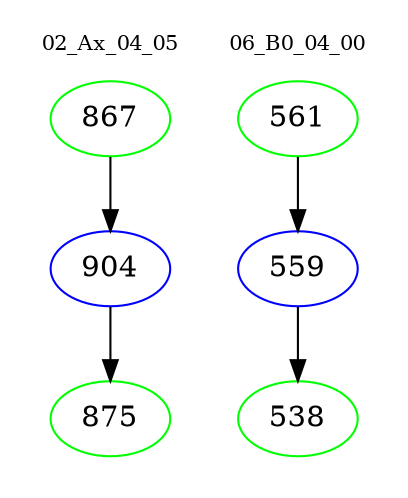 digraph{
subgraph cluster_0 {
color = white
label = "02_Ax_04_05";
fontsize=10;
T0_867 [label="867", color="green"]
T0_867 -> T0_904 [color="black"]
T0_904 [label="904", color="blue"]
T0_904 -> T0_875 [color="black"]
T0_875 [label="875", color="green"]
}
subgraph cluster_1 {
color = white
label = "06_B0_04_00";
fontsize=10;
T1_561 [label="561", color="green"]
T1_561 -> T1_559 [color="black"]
T1_559 [label="559", color="blue"]
T1_559 -> T1_538 [color="black"]
T1_538 [label="538", color="green"]
}
}
